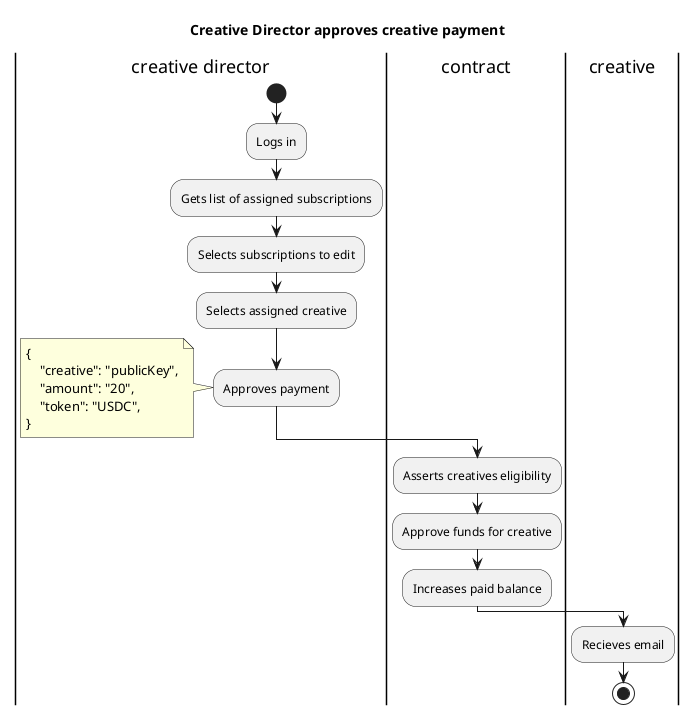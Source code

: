 @startuml
title "Creative Director approves creative payment"
|creative director|
start
:Logs in;
:Gets list of assigned subscriptions;
:Selects subscriptions to edit;
:Selects assigned creative;
:Approves payment;
note left
    {
        "creative": "publicKey",
        "amount": "20",
        "token": "USDC",
    }
end note
|contract|
:Asserts creatives eligibility;
:Approve funds for creative;
:Increases paid balance;
|creative|
:Recieves email;
stop
@enduml

